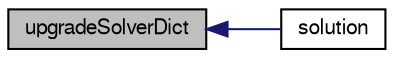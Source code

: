 digraph "upgradeSolverDict"
{
  bgcolor="transparent";
  edge [fontname="FreeSans",fontsize="10",labelfontname="FreeSans",labelfontsize="10"];
  node [fontname="FreeSans",fontsize="10",shape=record];
  rankdir="LR";
  Node115 [label="upgradeSolverDict",height=0.2,width=0.4,color="black", fillcolor="grey75", style="filled", fontcolor="black"];
  Node115 -> Node116 [dir="back",color="midnightblue",fontsize="10",style="solid",fontname="FreeSans"];
  Node116 [label="solution",height=0.2,width=0.4,color="black",URL="$a27078.html#a362cf082ae4d7d191912eb43796a0e93",tooltip="Construct for given objectRegistry and dictionary. "];
}

